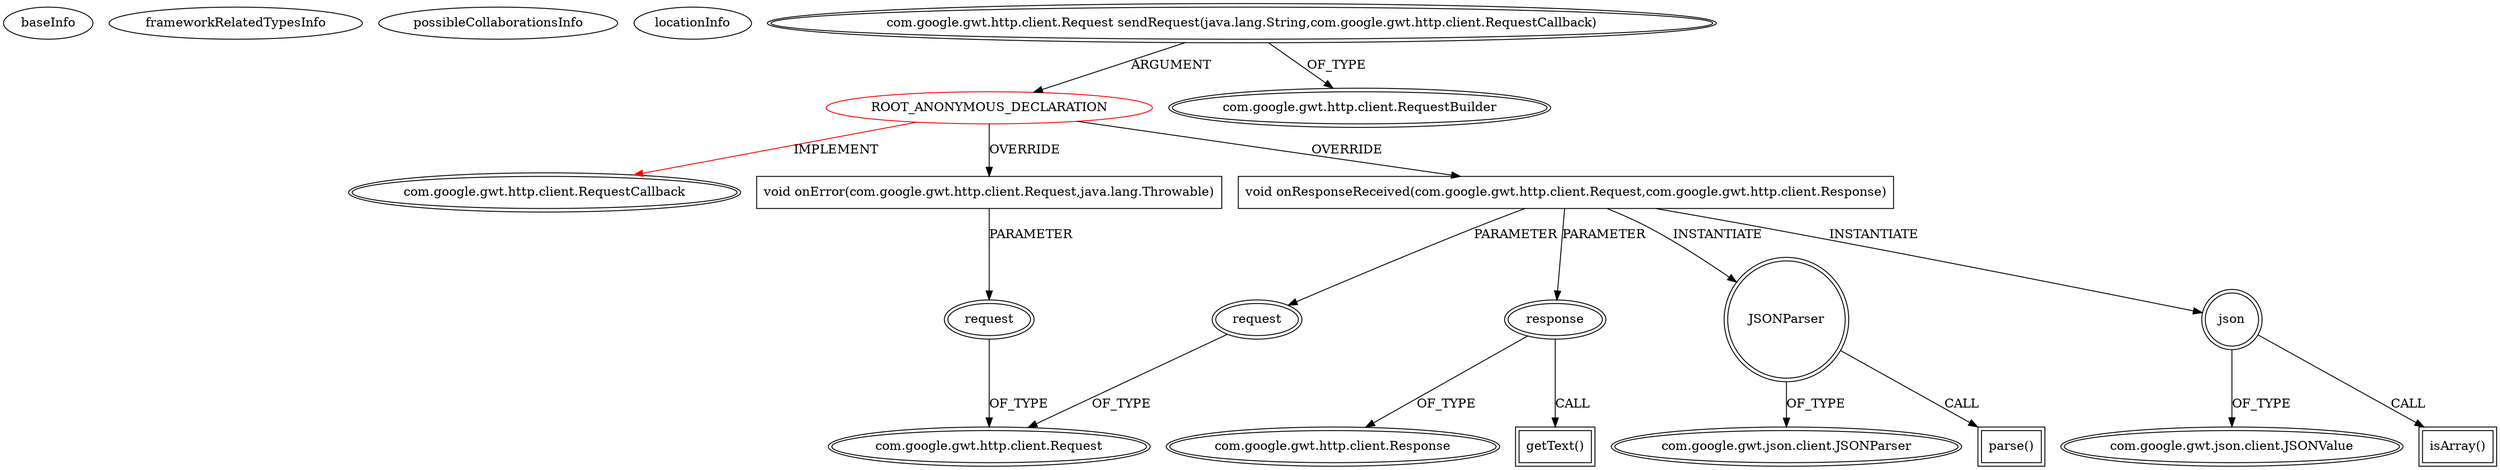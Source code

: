 digraph {
baseInfo[graphId=4443,category="extension_graph",isAnonymous=true,possibleRelation=false]
frameworkRelatedTypesInfo[0="com.google.gwt.http.client.RequestCallback"]
possibleCollaborationsInfo[]
locationInfo[projectName="rwl-GoogleMapWidget",filePath="/rwl-GoogleMapWidget/GoogleMapWidget-master/src/main/java/org/vaadin/hezamu/googlemapwidget/widgetset/client/ui/VGoogleMap.java",contextSignature="void execute()",graphId="4443"]
0[label="ROOT_ANONYMOUS_DECLARATION",vertexType="ROOT_ANONYMOUS_DECLARATION",isFrameworkType=false,color=red]
1[label="com.google.gwt.http.client.RequestCallback",vertexType="FRAMEWORK_INTERFACE_TYPE",isFrameworkType=true,peripheries=2]
2[label="com.google.gwt.http.client.Request sendRequest(java.lang.String,com.google.gwt.http.client.RequestCallback)",vertexType="OUTSIDE_CALL",isFrameworkType=true,peripheries=2]
3[label="com.google.gwt.http.client.RequestBuilder",vertexType="FRAMEWORK_CLASS_TYPE",isFrameworkType=true,peripheries=2]
4[label="void onError(com.google.gwt.http.client.Request,java.lang.Throwable)",vertexType="OVERRIDING_METHOD_DECLARATION",isFrameworkType=false,shape=box]
5[label="request",vertexType="PARAMETER_DECLARATION",isFrameworkType=true,peripheries=2]
6[label="com.google.gwt.http.client.Request",vertexType="FRAMEWORK_CLASS_TYPE",isFrameworkType=true,peripheries=2]
7[label="void onResponseReceived(com.google.gwt.http.client.Request,com.google.gwt.http.client.Response)",vertexType="OVERRIDING_METHOD_DECLARATION",isFrameworkType=false,shape=box]
8[label="request",vertexType="PARAMETER_DECLARATION",isFrameworkType=true,peripheries=2]
10[label="response",vertexType="PARAMETER_DECLARATION",isFrameworkType=true,peripheries=2]
11[label="com.google.gwt.http.client.Response",vertexType="FRAMEWORK_CLASS_TYPE",isFrameworkType=true,peripheries=2]
13[label="getText()",vertexType="INSIDE_CALL",isFrameworkType=true,peripheries=2,shape=box]
14[label="JSONParser",vertexType="VARIABLE_EXPRESION",isFrameworkType=true,peripheries=2,shape=circle]
16[label="com.google.gwt.json.client.JSONParser",vertexType="FRAMEWORK_CLASS_TYPE",isFrameworkType=true,peripheries=2]
15[label="parse()",vertexType="INSIDE_CALL",isFrameworkType=true,peripheries=2,shape=box]
17[label="json",vertexType="VARIABLE_EXPRESION",isFrameworkType=true,peripheries=2,shape=circle]
19[label="com.google.gwt.json.client.JSONValue",vertexType="FRAMEWORK_CLASS_TYPE",isFrameworkType=true,peripheries=2]
18[label="isArray()",vertexType="INSIDE_CALL",isFrameworkType=true,peripheries=2,shape=box]
0->1[label="IMPLEMENT",color=red]
2->0[label="ARGUMENT"]
2->3[label="OF_TYPE"]
0->4[label="OVERRIDE"]
5->6[label="OF_TYPE"]
4->5[label="PARAMETER"]
0->7[label="OVERRIDE"]
8->6[label="OF_TYPE"]
7->8[label="PARAMETER"]
10->11[label="OF_TYPE"]
7->10[label="PARAMETER"]
10->13[label="CALL"]
7->14[label="INSTANTIATE"]
14->16[label="OF_TYPE"]
14->15[label="CALL"]
7->17[label="INSTANTIATE"]
17->19[label="OF_TYPE"]
17->18[label="CALL"]
}
